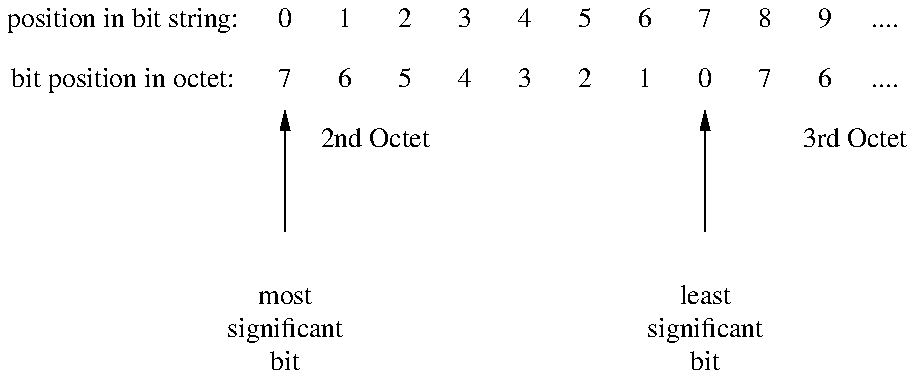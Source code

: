 ...\" @OSF_COPYRIGHT@
...\" COPYRIGHT NOTICE
...\" Copyright (c) 1990, 1991, 1992, 1993, 1994 Open Software Foundation, Inc.
...\" ALL RIGHTS RESERVED (DCE).  See the file named COPYRIGHT.DCE for
...\" the full copyright text.
...\" 
...\" HISTORY
...\" $Log: fig1.pic,v $
...\" Revision 1.1.2.3  1995/06/15  16:27:37  rcb
...\" 	edited 1.1 version, PRENTICE HALL reformat
...\" 	[1995/06/13  19:37:43  rcb]
...\"
...\" Revision 1.1.2.2  1994/06/13  18:30:02  devobj
...\" 	cr10872 - fix copyright
...\" 	[1994/06/13  18:29:43  devobj]
...\" 
...\" Revision 1.1.2.1  1994/05/18  19:08:51  rnollman
...\" 	recreated missing pic file
...\" 	[1994/05/18  19:08:36  rnollman]
...\" 
...\" $EndLog$
.PS
.in +.75i
boxht=.3
boxwid=.3
define bit Z box invisible with .w at last box.e $1 Z
BS:box invis width 1.32 "position in bit string:" left
bit("0")
bit("1")
bit("2")
bit("3")
bit("4")
bit("5")
bit("6")
bit("7")
bit("8")
bit("9")
bit("....")
BO:box invis width 1.32 with .n at BS.s  "bit position in octet:" left
MSB:bit("7")
move to last box.sw
OCT2:  Here
bit("6")
bit("5")
bit("4")
bit("3")
bit("2");
bit("1")
LSB: bit("0")
bit("7")
move to last box.sw
OCT3: Here
bit("6")
bit("....")
boxwid=4*boxwid
box invisible with .nw at OCT2 "2nd Octet"
box invisible with .nw at OCT3 "3rd Octet"
boxht=1
boxwid=1
box invisible with .n at MSB.s +(0,-.6) \
    "most" "significant" "bit"
line -> from last box.n to MSB.s
box invisible with .n at LSB.s +(0,-.6) \
    "least" "significant" "bit"
line -> from last box.n to LSB.s
.in -.75i
.PE
